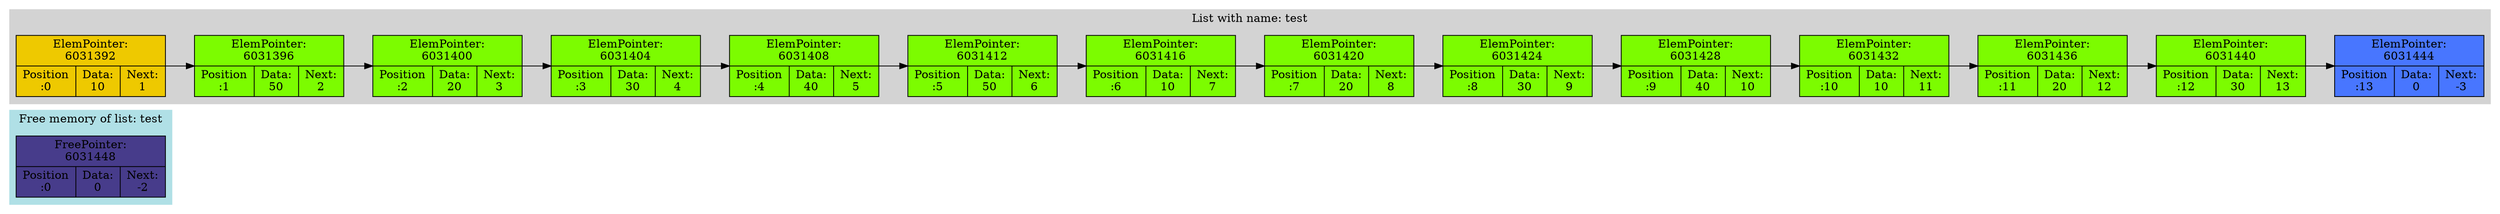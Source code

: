 digraph G{
subgraph clustermem {
style=filled;
color=powderblue;
f0 [shape=record, label="FreePointer:\n6031448 | {Position\n:0 | Data:\n0 | Next:\n-2}",style="filled",fillcolor="gold4"];
f0 [shape=record, label="FreePointer:\n6031448 | {Position\n:0 | Data:\n0 | Next:\n-2}",style="filled",fillcolor="slateblue4"];
label = "Free memory of list: test"}
rankdir=LR;
subgraph clusterlist {
style=filled;
color=lightgrey;
0 [shape=record, label="ElemPointer:\n6031392 | {Position\n:0 | Data:\n10 | Next:\n1}",style="filled",fillcolor="gold2"];
0->1
1 [shape=record, label="ElemPointer:\n6031396 | {Position\n:1 | Data:\n50 | Next:\n2}",style="filled",fillcolor="lawngreen"];
1->2
2 [shape=record, label="ElemPointer:\n6031400 | {Position\n:2 | Data:\n20 | Next:\n3}",style="filled",fillcolor="lawngreen"];
2->3
3 [shape=record, label="ElemPointer:\n6031404 | {Position\n:3 | Data:\n30 | Next:\n4}",style="filled",fillcolor="lawngreen"];
3->4
4 [shape=record, label="ElemPointer:\n6031408 | {Position\n:4 | Data:\n40 | Next:\n5}",style="filled",fillcolor="lawngreen"];
4->5
5 [shape=record, label="ElemPointer:\n6031412 | {Position\n:5 | Data:\n50 | Next:\n6}",style="filled",fillcolor="lawngreen"];
5->6
6 [shape=record, label="ElemPointer:\n6031416 | {Position\n:6 | Data:\n10 | Next:\n7}",style="filled",fillcolor="lawngreen"];
6->7
7 [shape=record, label="ElemPointer:\n6031420 | {Position\n:7 | Data:\n20 | Next:\n8}",style="filled",fillcolor="lawngreen"];
7->8
8 [shape=record, label="ElemPointer:\n6031424 | {Position\n:8 | Data:\n30 | Next:\n9}",style="filled",fillcolor="lawngreen"];
8->9
9 [shape=record, label="ElemPointer:\n6031428 | {Position\n:9 | Data:\n40 | Next:\n10}",style="filled",fillcolor="lawngreen"];
9->10
10 [shape=record, label="ElemPointer:\n6031432 | {Position\n:10 | Data:\n10 | Next:\n11}",style="filled",fillcolor="lawngreen"];
10->11
11 [shape=record, label="ElemPointer:\n6031436 | {Position\n:11 | Data:\n20 | Next:\n12}",style="filled",fillcolor="lawngreen"];
11->12
12 [shape=record, label="ElemPointer:\n6031440 | {Position\n:12 | Data:\n30 | Next:\n13}",style="filled",fillcolor="lawngreen"];
12->13
13 [shape=record, label="ElemPointer:\n6031444 | {Position\n:13 | Data:\n0 | Next:\n-3}",style="filled",fillcolor="royalblue1"];
label = "List with name: test"}
}
